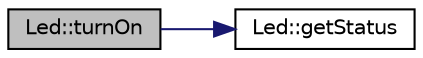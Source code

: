 digraph "Led::turnOn"
{
  edge [fontname="Helvetica",fontsize="10",labelfontname="Helvetica",labelfontsize="10"];
  node [fontname="Helvetica",fontsize="10",shape=record];
  rankdir="LR";
  Node28 [label="Led::turnOn",height=0.2,width=0.4,color="black", fillcolor="grey75", style="filled", fontcolor="black"];
  Node28 -> Node29 [color="midnightblue",fontsize="10",style="solid",fontname="Helvetica"];
  Node29 [label="Led::getStatus",height=0.2,width=0.4,color="black", fillcolor="white", style="filled",URL="$class_led.html#a1b58a603349633018e279f99405c09fe",tooltip="Get the Status object. "];
}

